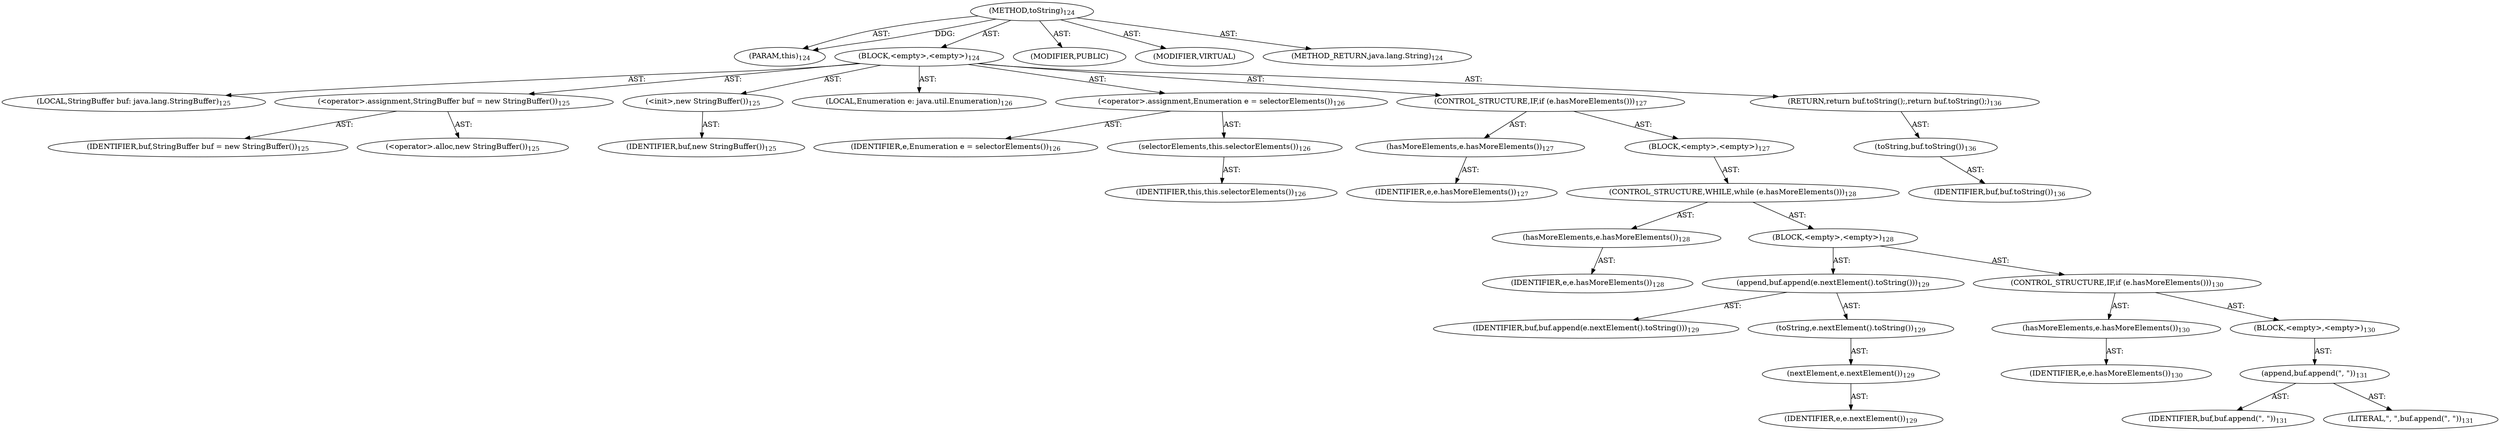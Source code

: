 digraph "toString" {  
"111669149701" [label = <(METHOD,toString)<SUB>124</SUB>> ]
"115964116992" [label = <(PARAM,this)<SUB>124</SUB>> ]
"25769803781" [label = <(BLOCK,&lt;empty&gt;,&lt;empty&gt;)<SUB>124</SUB>> ]
"94489280513" [label = <(LOCAL,StringBuffer buf: java.lang.StringBuffer)<SUB>125</SUB>> ]
"30064771090" [label = <(&lt;operator&gt;.assignment,StringBuffer buf = new StringBuffer())<SUB>125</SUB>> ]
"68719476769" [label = <(IDENTIFIER,buf,StringBuffer buf = new StringBuffer())<SUB>125</SUB>> ]
"30064771091" [label = <(&lt;operator&gt;.alloc,new StringBuffer())<SUB>125</SUB>> ]
"30064771092" [label = <(&lt;init&gt;,new StringBuffer())<SUB>125</SUB>> ]
"68719476770" [label = <(IDENTIFIER,buf,new StringBuffer())<SUB>125</SUB>> ]
"94489280514" [label = <(LOCAL,Enumeration e: java.util.Enumeration)<SUB>126</SUB>> ]
"30064771093" [label = <(&lt;operator&gt;.assignment,Enumeration e = selectorElements())<SUB>126</SUB>> ]
"68719476771" [label = <(IDENTIFIER,e,Enumeration e = selectorElements())<SUB>126</SUB>> ]
"30064771094" [label = <(selectorElements,this.selectorElements())<SUB>126</SUB>> ]
"68719476736" [label = <(IDENTIFIER,this,this.selectorElements())<SUB>126</SUB>> ]
"47244640256" [label = <(CONTROL_STRUCTURE,IF,if (e.hasMoreElements()))<SUB>127</SUB>> ]
"30064771095" [label = <(hasMoreElements,e.hasMoreElements())<SUB>127</SUB>> ]
"68719476772" [label = <(IDENTIFIER,e,e.hasMoreElements())<SUB>127</SUB>> ]
"25769803782" [label = <(BLOCK,&lt;empty&gt;,&lt;empty&gt;)<SUB>127</SUB>> ]
"47244640257" [label = <(CONTROL_STRUCTURE,WHILE,while (e.hasMoreElements()))<SUB>128</SUB>> ]
"30064771096" [label = <(hasMoreElements,e.hasMoreElements())<SUB>128</SUB>> ]
"68719476773" [label = <(IDENTIFIER,e,e.hasMoreElements())<SUB>128</SUB>> ]
"25769803783" [label = <(BLOCK,&lt;empty&gt;,&lt;empty&gt;)<SUB>128</SUB>> ]
"30064771097" [label = <(append,buf.append(e.nextElement().toString()))<SUB>129</SUB>> ]
"68719476774" [label = <(IDENTIFIER,buf,buf.append(e.nextElement().toString()))<SUB>129</SUB>> ]
"30064771098" [label = <(toString,e.nextElement().toString())<SUB>129</SUB>> ]
"30064771099" [label = <(nextElement,e.nextElement())<SUB>129</SUB>> ]
"68719476775" [label = <(IDENTIFIER,e,e.nextElement())<SUB>129</SUB>> ]
"47244640258" [label = <(CONTROL_STRUCTURE,IF,if (e.hasMoreElements()))<SUB>130</SUB>> ]
"30064771100" [label = <(hasMoreElements,e.hasMoreElements())<SUB>130</SUB>> ]
"68719476776" [label = <(IDENTIFIER,e,e.hasMoreElements())<SUB>130</SUB>> ]
"25769803784" [label = <(BLOCK,&lt;empty&gt;,&lt;empty&gt;)<SUB>130</SUB>> ]
"30064771101" [label = <(append,buf.append(&quot;, &quot;))<SUB>131</SUB>> ]
"68719476777" [label = <(IDENTIFIER,buf,buf.append(&quot;, &quot;))<SUB>131</SUB>> ]
"90194313216" [label = <(LITERAL,&quot;, &quot;,buf.append(&quot;, &quot;))<SUB>131</SUB>> ]
"146028888068" [label = <(RETURN,return buf.toString();,return buf.toString();)<SUB>136</SUB>> ]
"30064771102" [label = <(toString,buf.toString())<SUB>136</SUB>> ]
"68719476778" [label = <(IDENTIFIER,buf,buf.toString())<SUB>136</SUB>> ]
"133143986187" [label = <(MODIFIER,PUBLIC)> ]
"133143986188" [label = <(MODIFIER,VIRTUAL)> ]
"128849018885" [label = <(METHOD_RETURN,java.lang.String)<SUB>124</SUB>> ]
  "111669149701" -> "115964116992"  [ label = "AST: "] 
  "111669149701" -> "25769803781"  [ label = "AST: "] 
  "111669149701" -> "133143986187"  [ label = "AST: "] 
  "111669149701" -> "133143986188"  [ label = "AST: "] 
  "111669149701" -> "128849018885"  [ label = "AST: "] 
  "25769803781" -> "94489280513"  [ label = "AST: "] 
  "25769803781" -> "30064771090"  [ label = "AST: "] 
  "25769803781" -> "30064771092"  [ label = "AST: "] 
  "25769803781" -> "94489280514"  [ label = "AST: "] 
  "25769803781" -> "30064771093"  [ label = "AST: "] 
  "25769803781" -> "47244640256"  [ label = "AST: "] 
  "25769803781" -> "146028888068"  [ label = "AST: "] 
  "30064771090" -> "68719476769"  [ label = "AST: "] 
  "30064771090" -> "30064771091"  [ label = "AST: "] 
  "30064771092" -> "68719476770"  [ label = "AST: "] 
  "30064771093" -> "68719476771"  [ label = "AST: "] 
  "30064771093" -> "30064771094"  [ label = "AST: "] 
  "30064771094" -> "68719476736"  [ label = "AST: "] 
  "47244640256" -> "30064771095"  [ label = "AST: "] 
  "47244640256" -> "25769803782"  [ label = "AST: "] 
  "30064771095" -> "68719476772"  [ label = "AST: "] 
  "25769803782" -> "47244640257"  [ label = "AST: "] 
  "47244640257" -> "30064771096"  [ label = "AST: "] 
  "47244640257" -> "25769803783"  [ label = "AST: "] 
  "30064771096" -> "68719476773"  [ label = "AST: "] 
  "25769803783" -> "30064771097"  [ label = "AST: "] 
  "25769803783" -> "47244640258"  [ label = "AST: "] 
  "30064771097" -> "68719476774"  [ label = "AST: "] 
  "30064771097" -> "30064771098"  [ label = "AST: "] 
  "30064771098" -> "30064771099"  [ label = "AST: "] 
  "30064771099" -> "68719476775"  [ label = "AST: "] 
  "47244640258" -> "30064771100"  [ label = "AST: "] 
  "47244640258" -> "25769803784"  [ label = "AST: "] 
  "30064771100" -> "68719476776"  [ label = "AST: "] 
  "25769803784" -> "30064771101"  [ label = "AST: "] 
  "30064771101" -> "68719476777"  [ label = "AST: "] 
  "30064771101" -> "90194313216"  [ label = "AST: "] 
  "146028888068" -> "30064771102"  [ label = "AST: "] 
  "30064771102" -> "68719476778"  [ label = "AST: "] 
  "111669149701" -> "115964116992"  [ label = "DDG: "] 
}
